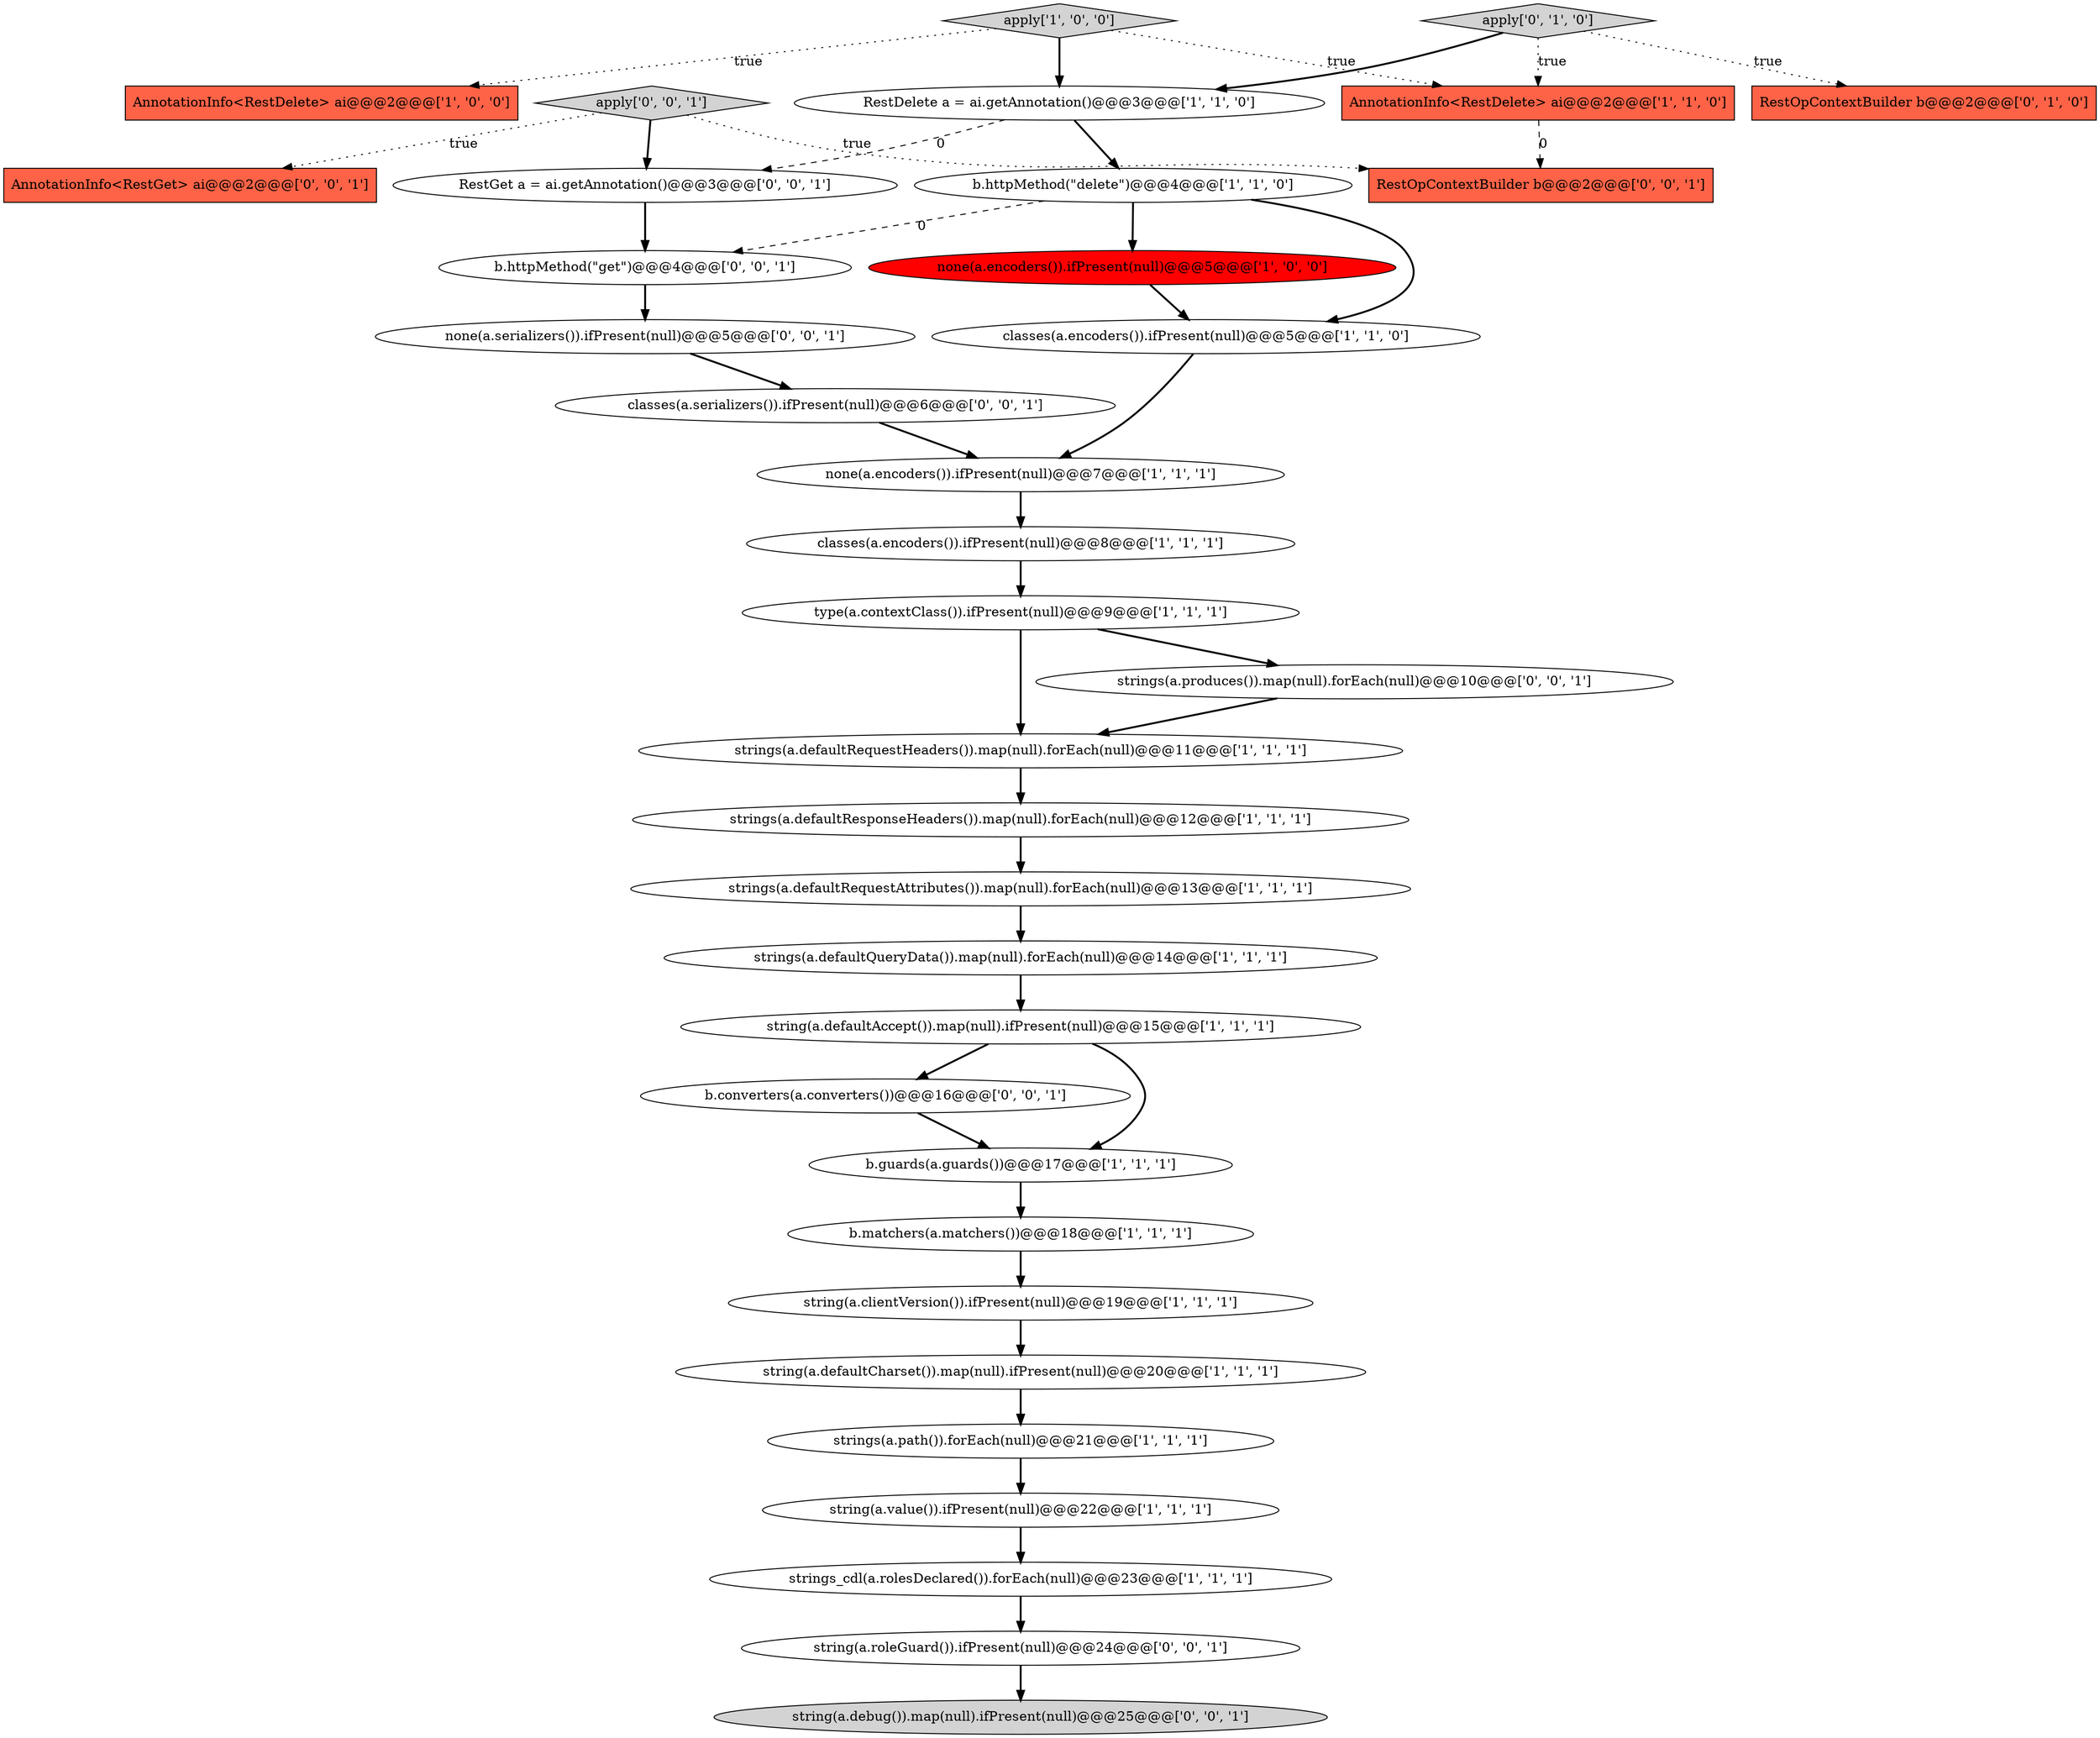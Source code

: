 digraph {
32 [style = filled, label = "classes(a.serializers()).ifPresent(null)@@@6@@@['0', '0', '1']", fillcolor = white, shape = ellipse image = "AAA0AAABBB3BBB"];
17 [style = filled, label = "b.httpMethod(\"delete\")@@@4@@@['1', '1', '0']", fillcolor = white, shape = ellipse image = "AAA0AAABBB1BBB"];
18 [style = filled, label = "string(a.clientVersion()).ifPresent(null)@@@19@@@['1', '1', '1']", fillcolor = white, shape = ellipse image = "AAA0AAABBB1BBB"];
15 [style = filled, label = "type(a.contextClass()).ifPresent(null)@@@9@@@['1', '1', '1']", fillcolor = white, shape = ellipse image = "AAA0AAABBB1BBB"];
0 [style = filled, label = "b.matchers(a.matchers())@@@18@@@['1', '1', '1']", fillcolor = white, shape = ellipse image = "AAA0AAABBB1BBB"];
14 [style = filled, label = "classes(a.encoders()).ifPresent(null)@@@8@@@['1', '1', '1']", fillcolor = white, shape = ellipse image = "AAA0AAABBB1BBB"];
34 [style = filled, label = "none(a.serializers()).ifPresent(null)@@@5@@@['0', '0', '1']", fillcolor = white, shape = ellipse image = "AAA0AAABBB3BBB"];
24 [style = filled, label = "b.converters(a.converters())@@@16@@@['0', '0', '1']", fillcolor = white, shape = ellipse image = "AAA0AAABBB3BBB"];
3 [style = filled, label = "string(a.value()).ifPresent(null)@@@22@@@['1', '1', '1']", fillcolor = white, shape = ellipse image = "AAA0AAABBB1BBB"];
10 [style = filled, label = "strings(a.path()).forEach(null)@@@21@@@['1', '1', '1']", fillcolor = white, shape = ellipse image = "AAA0AAABBB1BBB"];
5 [style = filled, label = "strings_cdl(a.rolesDeclared()).forEach(null)@@@23@@@['1', '1', '1']", fillcolor = white, shape = ellipse image = "AAA0AAABBB1BBB"];
20 [style = filled, label = "strings(a.defaultRequestHeaders()).map(null).forEach(null)@@@11@@@['1', '1', '1']", fillcolor = white, shape = ellipse image = "AAA0AAABBB1BBB"];
29 [style = filled, label = "apply['0', '0', '1']", fillcolor = lightgray, shape = diamond image = "AAA0AAABBB3BBB"];
11 [style = filled, label = "RestDelete a = ai.getAnnotation()@@@3@@@['1', '1', '0']", fillcolor = white, shape = ellipse image = "AAA0AAABBB1BBB"];
25 [style = filled, label = "AnnotationInfo<RestGet> ai@@@2@@@['0', '0', '1']", fillcolor = tomato, shape = box image = "AAA0AAABBB3BBB"];
22 [style = filled, label = "RestOpContextBuilder b@@@2@@@['0', '1', '0']", fillcolor = tomato, shape = box image = "AAA0AAABBB2BBB"];
9 [style = filled, label = "strings(a.defaultRequestAttributes()).map(null).forEach(null)@@@13@@@['1', '1', '1']", fillcolor = white, shape = ellipse image = "AAA0AAABBB1BBB"];
6 [style = filled, label = "b.guards(a.guards())@@@17@@@['1', '1', '1']", fillcolor = white, shape = ellipse image = "AAA0AAABBB1BBB"];
31 [style = filled, label = "RestOpContextBuilder b@@@2@@@['0', '0', '1']", fillcolor = tomato, shape = box image = "AAA0AAABBB3BBB"];
26 [style = filled, label = "b.httpMethod(\"get\")@@@4@@@['0', '0', '1']", fillcolor = white, shape = ellipse image = "AAA0AAABBB3BBB"];
21 [style = filled, label = "apply['1', '0', '0']", fillcolor = lightgray, shape = diamond image = "AAA0AAABBB1BBB"];
19 [style = filled, label = "string(a.defaultAccept()).map(null).ifPresent(null)@@@15@@@['1', '1', '1']", fillcolor = white, shape = ellipse image = "AAA0AAABBB1BBB"];
23 [style = filled, label = "apply['0', '1', '0']", fillcolor = lightgray, shape = diamond image = "AAA0AAABBB2BBB"];
8 [style = filled, label = "none(a.encoders()).ifPresent(null)@@@7@@@['1', '1', '1']", fillcolor = white, shape = ellipse image = "AAA0AAABBB1BBB"];
28 [style = filled, label = "RestGet a = ai.getAnnotation()@@@3@@@['0', '0', '1']", fillcolor = white, shape = ellipse image = "AAA0AAABBB3BBB"];
1 [style = filled, label = "strings(a.defaultQueryData()).map(null).forEach(null)@@@14@@@['1', '1', '1']", fillcolor = white, shape = ellipse image = "AAA0AAABBB1BBB"];
4 [style = filled, label = "strings(a.defaultResponseHeaders()).map(null).forEach(null)@@@12@@@['1', '1', '1']", fillcolor = white, shape = ellipse image = "AAA0AAABBB1BBB"];
13 [style = filled, label = "classes(a.encoders()).ifPresent(null)@@@5@@@['1', '1', '0']", fillcolor = white, shape = ellipse image = "AAA0AAABBB1BBB"];
16 [style = filled, label = "AnnotationInfo<RestDelete> ai@@@2@@@['1', '1', '0']", fillcolor = tomato, shape = box image = "AAA0AAABBB1BBB"];
27 [style = filled, label = "string(a.debug()).map(null).ifPresent(null)@@@25@@@['0', '0', '1']", fillcolor = lightgray, shape = ellipse image = "AAA0AAABBB3BBB"];
2 [style = filled, label = "AnnotationInfo<RestDelete> ai@@@2@@@['1', '0', '0']", fillcolor = tomato, shape = box image = "AAA0AAABBB1BBB"];
33 [style = filled, label = "string(a.roleGuard()).ifPresent(null)@@@24@@@['0', '0', '1']", fillcolor = white, shape = ellipse image = "AAA0AAABBB3BBB"];
30 [style = filled, label = "strings(a.produces()).map(null).forEach(null)@@@10@@@['0', '0', '1']", fillcolor = white, shape = ellipse image = "AAA0AAABBB3BBB"];
7 [style = filled, label = "string(a.defaultCharset()).map(null).ifPresent(null)@@@20@@@['1', '1', '1']", fillcolor = white, shape = ellipse image = "AAA0AAABBB1BBB"];
12 [style = filled, label = "none(a.encoders()).ifPresent(null)@@@5@@@['1', '0', '0']", fillcolor = red, shape = ellipse image = "AAA1AAABBB1BBB"];
23->16 [style = dotted, label="true"];
4->9 [style = bold, label=""];
16->31 [style = dashed, label="0"];
5->33 [style = bold, label=""];
23->22 [style = dotted, label="true"];
7->10 [style = bold, label=""];
30->20 [style = bold, label=""];
26->34 [style = bold, label=""];
8->14 [style = bold, label=""];
10->3 [style = bold, label=""];
28->26 [style = bold, label=""];
21->2 [style = dotted, label="true"];
6->0 [style = bold, label=""];
15->30 [style = bold, label=""];
19->6 [style = bold, label=""];
33->27 [style = bold, label=""];
20->4 [style = bold, label=""];
19->24 [style = bold, label=""];
29->28 [style = bold, label=""];
11->28 [style = dashed, label="0"];
12->13 [style = bold, label=""];
3->5 [style = bold, label=""];
17->12 [style = bold, label=""];
32->8 [style = bold, label=""];
21->11 [style = bold, label=""];
15->20 [style = bold, label=""];
11->17 [style = bold, label=""];
0->18 [style = bold, label=""];
34->32 [style = bold, label=""];
14->15 [style = bold, label=""];
17->13 [style = bold, label=""];
17->26 [style = dashed, label="0"];
21->16 [style = dotted, label="true"];
13->8 [style = bold, label=""];
9->1 [style = bold, label=""];
1->19 [style = bold, label=""];
18->7 [style = bold, label=""];
23->11 [style = bold, label=""];
24->6 [style = bold, label=""];
29->25 [style = dotted, label="true"];
29->31 [style = dotted, label="true"];
}
